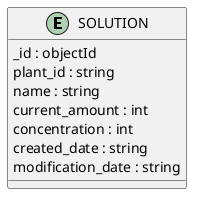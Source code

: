 @startuml SOLUTION_Diagram

entity "SOLUTION" as SOLUTION {
  _id : objectId
  plant_id : string
  name : string
  current_amount : int
  concentration : int
  created_date : string
  modification_date : string
}

@enduml